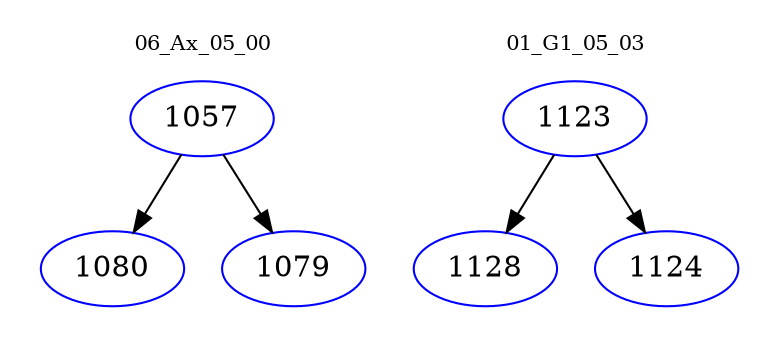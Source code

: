 digraph{
subgraph cluster_0 {
color = white
label = "06_Ax_05_00";
fontsize=10;
T0_1057 [label="1057", color="blue"]
T0_1057 -> T0_1080 [color="black"]
T0_1080 [label="1080", color="blue"]
T0_1057 -> T0_1079 [color="black"]
T0_1079 [label="1079", color="blue"]
}
subgraph cluster_1 {
color = white
label = "01_G1_05_03";
fontsize=10;
T1_1123 [label="1123", color="blue"]
T1_1123 -> T1_1128 [color="black"]
T1_1128 [label="1128", color="blue"]
T1_1123 -> T1_1124 [color="black"]
T1_1124 [label="1124", color="blue"]
}
}
